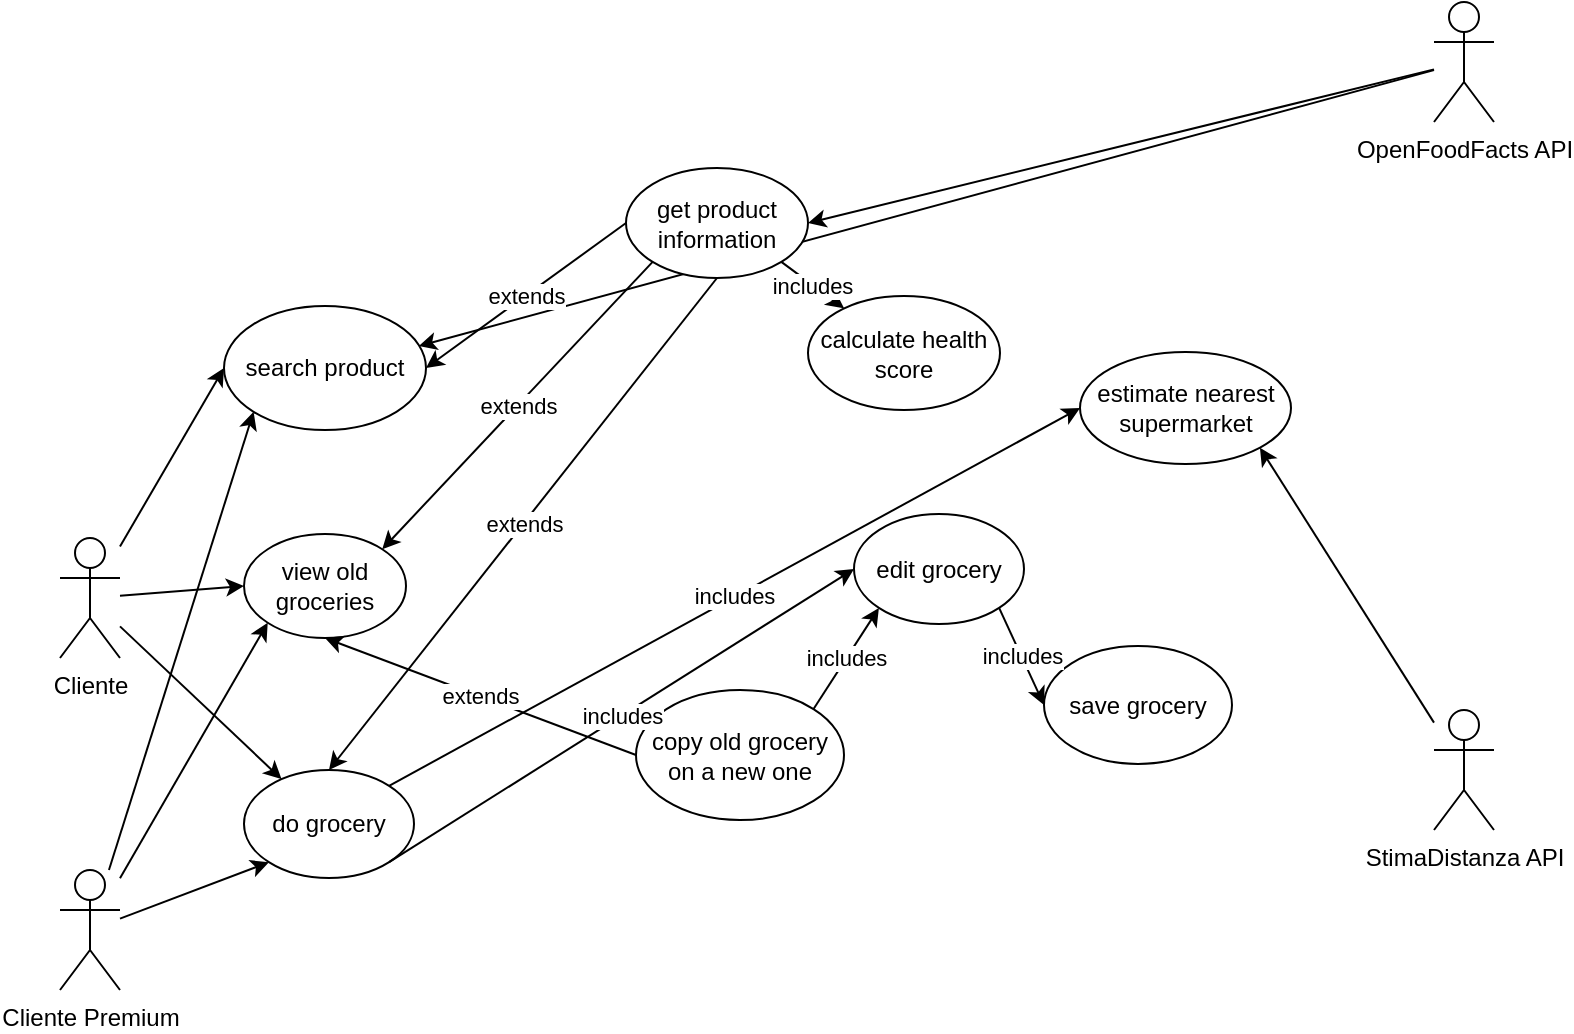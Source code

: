 <mxfile version="20.8.5" type="device"><diagram id="C5RBs43oDa-KdzZeNtuy" name="Page-1"><mxGraphModel dx="794" dy="404" grid="0" gridSize="10" guides="1" tooltips="1" connect="1" arrows="1" fold="1" page="1" pageScale="1" pageWidth="827" pageHeight="1169" math="0" shadow="0"><root><mxCell id="WIyWlLk6GJQsqaUBKTNV-0"/><mxCell id="WIyWlLk6GJQsqaUBKTNV-1" parent="WIyWlLk6GJQsqaUBKTNV-0"/><mxCell id="_w9Z4x4CN5F694CQqwq8-0" value="Cliente&lt;br&gt;" style="shape=umlActor;verticalLabelPosition=bottom;verticalAlign=top;html=1;outlineConnect=0;" parent="WIyWlLk6GJQsqaUBKTNV-1" vertex="1"><mxGeometry x="53" y="295" width="30" height="60" as="geometry"/></mxCell><mxCell id="WxcbaybQbfAevBzXN4X7-0" value="estimate nearest supermarket" style="ellipse;whiteSpace=wrap;html=1;" parent="WIyWlLk6GJQsqaUBKTNV-1" vertex="1"><mxGeometry x="563" y="202" width="105.5" height="56" as="geometry"/></mxCell><mxCell id="WxcbaybQbfAevBzXN4X7-1" value="edit grocery" style="ellipse;whiteSpace=wrap;html=1;" parent="WIyWlLk6GJQsqaUBKTNV-1" vertex="1"><mxGeometry x="450" y="283" width="85" height="55" as="geometry"/></mxCell><mxCell id="WxcbaybQbfAevBzXN4X7-2" value="save grocery" style="ellipse;whiteSpace=wrap;html=1;" parent="WIyWlLk6GJQsqaUBKTNV-1" vertex="1"><mxGeometry x="545" y="349" width="94" height="59" as="geometry"/></mxCell><mxCell id="WxcbaybQbfAevBzXN4X7-4" value="" style="endArrow=classic;html=1;rounded=0;" parent="WIyWlLk6GJQsqaUBKTNV-1" source="_w9Z4x4CN5F694CQqwq8-0" target="WxcbaybQbfAevBzXN4X7-5" edge="1"><mxGeometry width="50" height="50" relative="1" as="geometry"><mxPoint x="506" y="348" as="sourcePoint"/><mxPoint x="218" y="393" as="targetPoint"/></mxGeometry></mxCell><mxCell id="WxcbaybQbfAevBzXN4X7-5" value="do grocery" style="ellipse;whiteSpace=wrap;html=1;" parent="WIyWlLk6GJQsqaUBKTNV-1" vertex="1"><mxGeometry x="145" y="411" width="85" height="54" as="geometry"/></mxCell><mxCell id="WxcbaybQbfAevBzXN4X7-11" value="OpenFoodFacts API&lt;br&gt;" style="shape=umlActor;verticalLabelPosition=bottom;verticalAlign=top;html=1;outlineConnect=0;" parent="WIyWlLk6GJQsqaUBKTNV-1" vertex="1"><mxGeometry x="740" y="27" width="30" height="60" as="geometry"/></mxCell><mxCell id="WxcbaybQbfAevBzXN4X7-12" value="StimaDistanza API" style="shape=umlActor;verticalLabelPosition=bottom;verticalAlign=top;html=1;outlineConnect=0;" parent="WIyWlLk6GJQsqaUBKTNV-1" vertex="1"><mxGeometry x="740" y="381" width="30" height="60" as="geometry"/></mxCell><mxCell id="WxcbaybQbfAevBzXN4X7-13" value="search product" style="ellipse;whiteSpace=wrap;html=1;" parent="WIyWlLk6GJQsqaUBKTNV-1" vertex="1"><mxGeometry x="135" y="179" width="101" height="62" as="geometry"/></mxCell><mxCell id="WxcbaybQbfAevBzXN4X7-14" value="" style="endArrow=classic;html=1;rounded=0;entryX=0;entryY=0.5;entryDx=0;entryDy=0;" parent="WIyWlLk6GJQsqaUBKTNV-1" source="_w9Z4x4CN5F694CQqwq8-0" target="WxcbaybQbfAevBzXN4X7-13" edge="1"><mxGeometry width="50" height="50" relative="1" as="geometry"><mxPoint x="506" y="442" as="sourcePoint"/><mxPoint x="556" y="392" as="targetPoint"/></mxGeometry></mxCell><mxCell id="WxcbaybQbfAevBzXN4X7-15" value="" style="endArrow=classic;html=1;rounded=0;entryX=0.964;entryY=0.323;entryDx=0;entryDy=0;entryPerimeter=0;" parent="WIyWlLk6GJQsqaUBKTNV-1" source="WxcbaybQbfAevBzXN4X7-11" target="WxcbaybQbfAevBzXN4X7-13" edge="1"><mxGeometry width="50" height="50" relative="1" as="geometry"><mxPoint x="527" y="-59" as="sourcePoint"/><mxPoint x="653" y="4" as="targetPoint"/></mxGeometry></mxCell><mxCell id="WxcbaybQbfAevBzXN4X7-18" value="includes" style="endArrow=classic;html=1;rounded=0;exitX=1;exitY=1;exitDx=0;exitDy=0;" parent="WIyWlLk6GJQsqaUBKTNV-1" source="WxcbaybQbfAevBzXN4X7-29" target="WxcbaybQbfAevBzXN4X7-19" edge="1"><mxGeometry width="50" height="50" relative="1" as="geometry"><mxPoint x="493" y="-97" as="sourcePoint"/><mxPoint x="443" y="-20" as="targetPoint"/></mxGeometry></mxCell><mxCell id="WxcbaybQbfAevBzXN4X7-19" value="calculate health score" style="ellipse;whiteSpace=wrap;html=1;" parent="WIyWlLk6GJQsqaUBKTNV-1" vertex="1"><mxGeometry x="427" y="174" width="96" height="57" as="geometry"/></mxCell><mxCell id="WxcbaybQbfAevBzXN4X7-25" value="" style="endArrow=classic;html=1;rounded=0;entryX=1;entryY=1;entryDx=0;entryDy=0;" parent="WIyWlLk6GJQsqaUBKTNV-1" source="WxcbaybQbfAevBzXN4X7-12" target="WxcbaybQbfAevBzXN4X7-0" edge="1"><mxGeometry width="50" height="50" relative="1" as="geometry"><mxPoint x="472" y="440" as="sourcePoint"/><mxPoint x="522" y="390" as="targetPoint"/></mxGeometry></mxCell><mxCell id="WxcbaybQbfAevBzXN4X7-29" value="get product information" style="ellipse;whiteSpace=wrap;html=1;" parent="WIyWlLk6GJQsqaUBKTNV-1" vertex="1"><mxGeometry x="336" y="110" width="91" height="55" as="geometry"/></mxCell><mxCell id="WxcbaybQbfAevBzXN4X7-30" value="" style="endArrow=classic;html=1;rounded=0;entryX=1;entryY=0.5;entryDx=0;entryDy=0;" parent="WIyWlLk6GJQsqaUBKTNV-1" source="WxcbaybQbfAevBzXN4X7-11" target="WxcbaybQbfAevBzXN4X7-29" edge="1"><mxGeometry width="50" height="50" relative="1" as="geometry"><mxPoint x="493" y="-47" as="sourcePoint"/><mxPoint x="543" y="-97" as="targetPoint"/></mxGeometry></mxCell><mxCell id="WxcbaybQbfAevBzXN4X7-31" value="extends" style="endArrow=classic;html=1;rounded=0;exitX=0;exitY=0.5;exitDx=0;exitDy=0;entryX=1;entryY=0.5;entryDx=0;entryDy=0;" parent="WIyWlLk6GJQsqaUBKTNV-1" source="WxcbaybQbfAevBzXN4X7-29" target="WxcbaybQbfAevBzXN4X7-13" edge="1"><mxGeometry width="50" height="50" relative="1" as="geometry"><mxPoint x="493" y="-47" as="sourcePoint"/><mxPoint x="417" y="16" as="targetPoint"/></mxGeometry></mxCell><mxCell id="WxcbaybQbfAevBzXN4X7-32" value="extends" style="endArrow=classic;html=1;rounded=0;entryX=0.5;entryY=0;entryDx=0;entryDy=0;exitX=0.5;exitY=1;exitDx=0;exitDy=0;" parent="WIyWlLk6GJQsqaUBKTNV-1" source="WxcbaybQbfAevBzXN4X7-29" target="WxcbaybQbfAevBzXN4X7-5" edge="1"><mxGeometry width="50" height="50" relative="1" as="geometry"><mxPoint x="238" y="421" as="sourcePoint"/><mxPoint x="522" y="404" as="targetPoint"/></mxGeometry></mxCell><mxCell id="WxcbaybQbfAevBzXN4X7-35" value="copy old grocery on a new one" style="ellipse;whiteSpace=wrap;html=1;" parent="WIyWlLk6GJQsqaUBKTNV-1" vertex="1"><mxGeometry x="341" y="371" width="104" height="65" as="geometry"/></mxCell><mxCell id="WxcbaybQbfAevBzXN4X7-38" value="includes" style="endArrow=classic;html=1;rounded=0;entryX=0;entryY=0.5;entryDx=0;entryDy=0;exitX=1;exitY=0;exitDx=0;exitDy=0;" parent="WIyWlLk6GJQsqaUBKTNV-1" source="WxcbaybQbfAevBzXN4X7-5" target="WxcbaybQbfAevBzXN4X7-0" edge="1"><mxGeometry width="50" height="50" relative="1" as="geometry"><mxPoint x="465" y="215" as="sourcePoint"/><mxPoint x="522" y="299" as="targetPoint"/></mxGeometry></mxCell><mxCell id="WxcbaybQbfAevBzXN4X7-39" value="includes" style="endArrow=classic;html=1;rounded=0;exitX=1;exitY=1;exitDx=0;exitDy=0;entryX=0;entryY=0.5;entryDx=0;entryDy=0;" parent="WIyWlLk6GJQsqaUBKTNV-1" source="WxcbaybQbfAevBzXN4X7-5" target="WxcbaybQbfAevBzXN4X7-1" edge="1"><mxGeometry width="50" height="50" relative="1" as="geometry"><mxPoint x="488" y="347" as="sourcePoint"/><mxPoint x="304" y="318" as="targetPoint"/></mxGeometry></mxCell><mxCell id="WxcbaybQbfAevBzXN4X7-41" value="view old groceries" style="ellipse;whiteSpace=wrap;html=1;" parent="WIyWlLk6GJQsqaUBKTNV-1" vertex="1"><mxGeometry x="145" y="293" width="81" height="52" as="geometry"/></mxCell><mxCell id="WxcbaybQbfAevBzXN4X7-42" value="" style="endArrow=classic;html=1;rounded=0;entryX=0;entryY=0.5;entryDx=0;entryDy=0;" parent="WIyWlLk6GJQsqaUBKTNV-1" source="_w9Z4x4CN5F694CQqwq8-0" target="WxcbaybQbfAevBzXN4X7-41" edge="1"><mxGeometry width="50" height="50" relative="1" as="geometry"><mxPoint x="488" y="422" as="sourcePoint"/><mxPoint x="538" y="372" as="targetPoint"/></mxGeometry></mxCell><mxCell id="WxcbaybQbfAevBzXN4X7-43" value="extends" style="endArrow=classic;html=1;rounded=0;entryX=0.5;entryY=1;entryDx=0;entryDy=0;exitX=0;exitY=0.5;exitDx=0;exitDy=0;" parent="WIyWlLk6GJQsqaUBKTNV-1" edge="1" target="WxcbaybQbfAevBzXN4X7-41" source="WxcbaybQbfAevBzXN4X7-35"><mxGeometry width="50" height="50" relative="1" as="geometry"><mxPoint x="488" y="414" as="sourcePoint"/><mxPoint x="538" y="364" as="targetPoint"/></mxGeometry></mxCell><mxCell id="HwNQB8yQfN2F-0_FIFU_-0" value="includes" style="endArrow=classic;html=1;rounded=0;entryX=0;entryY=1;entryDx=0;entryDy=0;exitX=1;exitY=0;exitDx=0;exitDy=0;" edge="1" parent="WIyWlLk6GJQsqaUBKTNV-1" source="WxcbaybQbfAevBzXN4X7-35" target="WxcbaybQbfAevBzXN4X7-1"><mxGeometry width="50" height="50" relative="1" as="geometry"><mxPoint x="398" y="355" as="sourcePoint"/><mxPoint x="448" y="305" as="targetPoint"/></mxGeometry></mxCell><mxCell id="HwNQB8yQfN2F-0_FIFU_-1" value="includes" style="endArrow=classic;html=1;rounded=0;entryX=0;entryY=0.5;entryDx=0;entryDy=0;exitX=1;exitY=1;exitDx=0;exitDy=0;" edge="1" parent="WIyWlLk6GJQsqaUBKTNV-1" source="WxcbaybQbfAevBzXN4X7-1" target="WxcbaybQbfAevBzXN4X7-2"><mxGeometry width="50" height="50" relative="1" as="geometry"><mxPoint x="432" y="349" as="sourcePoint"/><mxPoint x="482" y="299" as="targetPoint"/></mxGeometry></mxCell><mxCell id="HwNQB8yQfN2F-0_FIFU_-4" value="extends" style="endArrow=classic;html=1;rounded=0;entryX=1;entryY=0;entryDx=0;entryDy=0;exitX=0;exitY=1;exitDx=0;exitDy=0;" edge="1" parent="WIyWlLk6GJQsqaUBKTNV-1" source="WxcbaybQbfAevBzXN4X7-29" target="WxcbaybQbfAevBzXN4X7-41"><mxGeometry width="50" height="50" relative="1" as="geometry"><mxPoint x="421" y="302" as="sourcePoint"/><mxPoint x="471" y="252" as="targetPoint"/></mxGeometry></mxCell><mxCell id="HwNQB8yQfN2F-0_FIFU_-6" value="Cliente Premium" style="shape=umlActor;verticalLabelPosition=bottom;verticalAlign=top;html=1;outlineConnect=0;" vertex="1" parent="WIyWlLk6GJQsqaUBKTNV-1"><mxGeometry x="53" y="461" width="30" height="60" as="geometry"/></mxCell><mxCell id="HwNQB8yQfN2F-0_FIFU_-8" value="" style="endArrow=classic;html=1;rounded=0;entryX=0;entryY=1;entryDx=0;entryDy=0;" edge="1" parent="WIyWlLk6GJQsqaUBKTNV-1" source="HwNQB8yQfN2F-0_FIFU_-6" target="WxcbaybQbfAevBzXN4X7-5"><mxGeometry width="50" height="50" relative="1" as="geometry"><mxPoint x="303" y="398" as="sourcePoint"/><mxPoint x="353" y="348" as="targetPoint"/></mxGeometry></mxCell><mxCell id="HwNQB8yQfN2F-0_FIFU_-9" value="" style="endArrow=classic;html=1;rounded=0;entryX=0;entryY=1;entryDx=0;entryDy=0;" edge="1" parent="WIyWlLk6GJQsqaUBKTNV-1" source="HwNQB8yQfN2F-0_FIFU_-6" target="WxcbaybQbfAevBzXN4X7-41"><mxGeometry width="50" height="50" relative="1" as="geometry"><mxPoint x="303" y="398" as="sourcePoint"/><mxPoint x="353" y="348" as="targetPoint"/></mxGeometry></mxCell><mxCell id="HwNQB8yQfN2F-0_FIFU_-10" value="" style="endArrow=classic;html=1;rounded=0;entryX=0;entryY=1;entryDx=0;entryDy=0;" edge="1" parent="WIyWlLk6GJQsqaUBKTNV-1" source="HwNQB8yQfN2F-0_FIFU_-6" target="WxcbaybQbfAevBzXN4X7-13"><mxGeometry width="50" height="50" relative="1" as="geometry"><mxPoint x="303" y="398" as="sourcePoint"/><mxPoint x="353" y="348" as="targetPoint"/></mxGeometry></mxCell></root></mxGraphModel></diagram></mxfile>